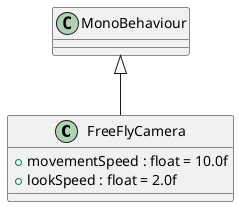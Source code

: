 @startuml
class FreeFlyCamera {
    + movementSpeed : float = 10.0f
    + lookSpeed : float = 2.0f
}
MonoBehaviour <|-- FreeFlyCamera
@enduml

